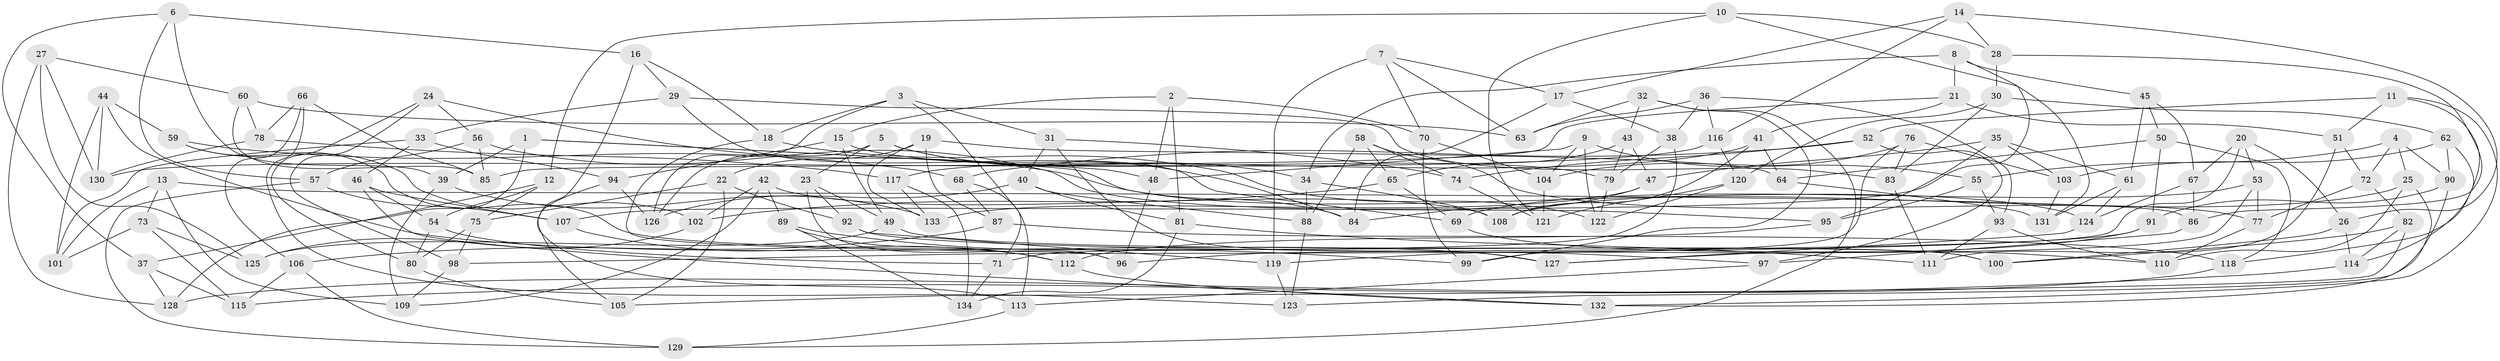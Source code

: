 // coarse degree distribution, {11: 0.04878048780487805, 10: 0.17073170731707318, 5: 0.12195121951219512, 8: 0.07317073170731707, 6: 0.1951219512195122, 7: 0.14634146341463414, 9: 0.0975609756097561, 4: 0.07317073170731707, 3: 0.07317073170731707}
// Generated by graph-tools (version 1.1) at 2025/53/03/04/25 22:53:47]
// undirected, 134 vertices, 268 edges
graph export_dot {
  node [color=gray90,style=filled];
  1;
  2;
  3;
  4;
  5;
  6;
  7;
  8;
  9;
  10;
  11;
  12;
  13;
  14;
  15;
  16;
  17;
  18;
  19;
  20;
  21;
  22;
  23;
  24;
  25;
  26;
  27;
  28;
  29;
  30;
  31;
  32;
  33;
  34;
  35;
  36;
  37;
  38;
  39;
  40;
  41;
  42;
  43;
  44;
  45;
  46;
  47;
  48;
  49;
  50;
  51;
  52;
  53;
  54;
  55;
  56;
  57;
  58;
  59;
  60;
  61;
  62;
  63;
  64;
  65;
  66;
  67;
  68;
  69;
  70;
  71;
  72;
  73;
  74;
  75;
  76;
  77;
  78;
  79;
  80;
  81;
  82;
  83;
  84;
  85;
  86;
  87;
  88;
  89;
  90;
  91;
  92;
  93;
  94;
  95;
  96;
  97;
  98;
  99;
  100;
  101;
  102;
  103;
  104;
  105;
  106;
  107;
  108;
  109;
  110;
  111;
  112;
  113;
  114;
  115;
  116;
  117;
  118;
  119;
  120;
  121;
  122;
  123;
  124;
  125;
  126;
  127;
  128;
  129;
  130;
  131;
  132;
  133;
  134;
  1 -- 39;
  1 -- 128;
  1 -- 124;
  1 -- 48;
  2 -- 15;
  2 -- 70;
  2 -- 81;
  2 -- 48;
  3 -- 31;
  3 -- 126;
  3 -- 18;
  3 -- 71;
  4 -- 90;
  4 -- 72;
  4 -- 55;
  4 -- 25;
  5 -- 23;
  5 -- 126;
  5 -- 34;
  5 -- 84;
  6 -- 37;
  6 -- 57;
  6 -- 16;
  6 -- 39;
  7 -- 63;
  7 -- 17;
  7 -- 119;
  7 -- 70;
  8 -- 21;
  8 -- 107;
  8 -- 45;
  8 -- 34;
  9 -- 122;
  9 -- 48;
  9 -- 55;
  9 -- 104;
  10 -- 28;
  10 -- 12;
  10 -- 131;
  10 -- 121;
  11 -- 118;
  11 -- 132;
  11 -- 52;
  11 -- 51;
  12 -- 54;
  12 -- 37;
  12 -- 75;
  13 -- 109;
  13 -- 73;
  13 -- 101;
  13 -- 86;
  14 -- 17;
  14 -- 28;
  14 -- 26;
  14 -- 116;
  15 -- 79;
  15 -- 94;
  15 -- 49;
  16 -- 18;
  16 -- 113;
  16 -- 29;
  17 -- 84;
  17 -- 38;
  18 -- 96;
  18 -- 122;
  19 -- 87;
  19 -- 133;
  19 -- 64;
  19 -- 22;
  20 -- 98;
  20 -- 67;
  20 -- 26;
  20 -- 53;
  21 -- 51;
  21 -- 85;
  21 -- 41;
  22 -- 92;
  22 -- 75;
  22 -- 105;
  23 -- 96;
  23 -- 49;
  23 -- 92;
  24 -- 80;
  24 -- 56;
  24 -- 84;
  24 -- 98;
  25 -- 110;
  25 -- 108;
  25 -- 132;
  26 -- 100;
  26 -- 114;
  27 -- 128;
  27 -- 130;
  27 -- 60;
  27 -- 125;
  28 -- 30;
  28 -- 86;
  29 -- 33;
  29 -- 69;
  29 -- 83;
  30 -- 62;
  30 -- 120;
  30 -- 83;
  31 -- 40;
  31 -- 74;
  31 -- 127;
  32 -- 43;
  32 -- 63;
  32 -- 129;
  32 -- 99;
  33 -- 46;
  33 -- 94;
  33 -- 101;
  34 -- 88;
  34 -- 108;
  35 -- 103;
  35 -- 95;
  35 -- 61;
  35 -- 47;
  36 -- 93;
  36 -- 38;
  36 -- 116;
  36 -- 63;
  37 -- 115;
  37 -- 128;
  38 -- 71;
  38 -- 79;
  39 -- 109;
  39 -- 133;
  40 -- 81;
  40 -- 126;
  40 -- 88;
  41 -- 64;
  41 -- 117;
  41 -- 108;
  42 -- 102;
  42 -- 109;
  42 -- 108;
  42 -- 89;
  43 -- 47;
  43 -- 79;
  43 -- 65;
  44 -- 59;
  44 -- 101;
  44 -- 130;
  44 -- 127;
  45 -- 61;
  45 -- 67;
  45 -- 50;
  46 -- 132;
  46 -- 107;
  46 -- 54;
  47 -- 84;
  47 -- 133;
  48 -- 96;
  49 -- 100;
  49 -- 125;
  50 -- 118;
  50 -- 91;
  50 -- 64;
  51 -- 72;
  51 -- 111;
  52 -- 97;
  52 -- 74;
  52 -- 68;
  53 -- 127;
  53 -- 69;
  53 -- 77;
  54 -- 80;
  54 -- 71;
  55 -- 95;
  55 -- 93;
  56 -- 95;
  56 -- 85;
  56 -- 57;
  57 -- 107;
  57 -- 129;
  58 -- 65;
  58 -- 77;
  58 -- 74;
  58 -- 88;
  59 -- 100;
  59 -- 102;
  59 -- 68;
  60 -- 78;
  60 -- 63;
  60 -- 85;
  61 -- 131;
  61 -- 124;
  62 -- 90;
  62 -- 114;
  62 -- 103;
  64 -- 131;
  65 -- 69;
  65 -- 102;
  66 -- 106;
  66 -- 123;
  66 -- 85;
  66 -- 78;
  67 -- 124;
  67 -- 86;
  68 -- 113;
  68 -- 87;
  69 -- 110;
  70 -- 99;
  70 -- 104;
  71 -- 134;
  72 -- 82;
  72 -- 77;
  73 -- 101;
  73 -- 115;
  73 -- 125;
  74 -- 121;
  75 -- 80;
  75 -- 98;
  76 -- 83;
  76 -- 103;
  76 -- 99;
  76 -- 104;
  77 -- 110;
  78 -- 130;
  78 -- 117;
  79 -- 122;
  80 -- 105;
  81 -- 111;
  81 -- 134;
  82 -- 105;
  82 -- 100;
  82 -- 114;
  83 -- 111;
  86 -- 97;
  87 -- 106;
  87 -- 118;
  88 -- 123;
  89 -- 112;
  89 -- 134;
  89 -- 99;
  90 -- 91;
  90 -- 123;
  91 -- 119;
  91 -- 96;
  92 -- 119;
  92 -- 97;
  93 -- 111;
  93 -- 110;
  94 -- 126;
  94 -- 105;
  95 -- 112;
  97 -- 113;
  98 -- 109;
  102 -- 125;
  103 -- 131;
  104 -- 121;
  106 -- 129;
  106 -- 115;
  107 -- 112;
  112 -- 132;
  113 -- 129;
  114 -- 115;
  116 -- 120;
  116 -- 130;
  117 -- 133;
  117 -- 134;
  118 -- 128;
  119 -- 123;
  120 -- 122;
  120 -- 121;
  124 -- 127;
}
